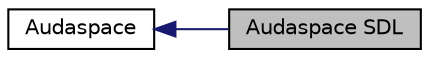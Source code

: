 digraph structs
{
  edge [fontname="Helvetica",fontsize="10",labelfontname="Helvetica",labelfontsize="10"];
  node [fontname="Helvetica",fontsize="10",shape=record];
  rankdir=LR;
  Node0 [label="Audaspace SDL",height=0.2,width=0.4,color="black", fillcolor="grey75", style="filled" fontcolor="black"];
  Node1 [label="Audaspace",height=0.2,width=0.4,color="black", fillcolor="white", style="filled",URL="$d0/d62/group__audaspace.html"];
  Node1->Node0 [shape=plaintext, color="midnightblue", dir="back", style="solid"];
}
